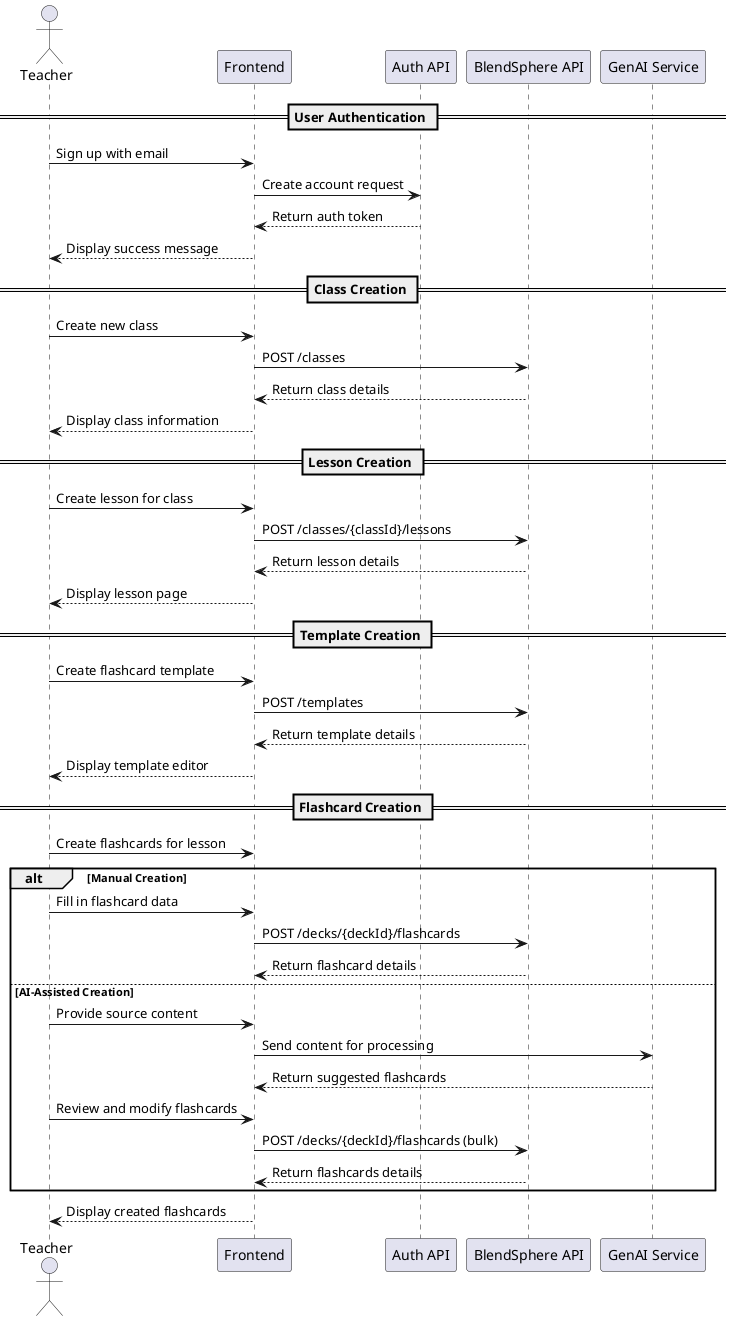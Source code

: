 @startuml Teacher Onboarding Journey

actor Teacher
participant Frontend
participant "Auth API" as Auth
participant "BlendSphere API" as API
participant "GenAI Service" as AI

== User Authentication ==
Teacher -> Frontend: Sign up with email
Frontend -> Auth: Create account request
Auth --> Frontend: Return auth token
Frontend --> Teacher: Display success message

== Class Creation ==
Teacher -> Frontend: Create new class
Frontend -> API: POST /classes
API --> Frontend: Return class details
Frontend --> Teacher: Display class information

== Lesson Creation ==
Teacher -> Frontend: Create lesson for class
Frontend -> API: POST /classes/{classId}/lessons
API --> Frontend: Return lesson details
Frontend --> Teacher: Display lesson page

== Template Creation ==
Teacher -> Frontend: Create flashcard template
Frontend -> API: POST /templates
API --> Frontend: Return template details
Frontend --> Teacher: Display template editor

== Flashcard Creation ==
Teacher -> Frontend: Create flashcards for lesson
alt Manual Creation
    Teacher -> Frontend: Fill in flashcard data
    Frontend -> API: POST /decks/{deckId}/flashcards
    API --> Frontend: Return flashcard details
else AI-Assisted Creation
    Teacher -> Frontend: Provide source content
    Frontend -> AI: Send content for processing
    AI --> Frontend: Return suggested flashcards
    Teacher -> Frontend: Review and modify flashcards
    Frontend -> API: POST /decks/{deckId}/flashcards (bulk)
    API --> Frontend: Return flashcards details
end
Frontend --> Teacher: Display created flashcards

@enduml

@startuml Student Participation Journey

actor Student
participant Frontend
participant "Auth API" as Auth
participant "BlendSphere API" as API

== User Authentication ==
Student -> Frontend: Sign up with email
Frontend -> Auth: Create account request
Auth --> Frontend: Return auth token
Frontend --> Student: Display success message

== Joining a Class ==
Student -> Frontend: Enter class code
Frontend -> API: POST /classes/join
API --> Frontend: Return class enrollment details
Frontend --> Student: Display class dashboard

== Accessing Class Materials ==
Student -> Frontend: View class lessons
Frontend -> API: GET /classes/{classId}/lessons
API --> Frontend: Return lessons list
Frontend --> Student: Display lessons

Student -> Frontend: View lesson materials
Frontend -> API: GET /lessons/{lessonId}
API --> Frontend: Return lesson details and resources
Frontend --> Student: Display lesson materials

== Flashcard Management ==
Student -> Frontend: View teacher's flashcards
Frontend -> API: GET /classes/{classId}/decks
API --> Frontend: Return decks list
Frontend --> Student: Display available decks

Student -> Frontend: Copy teacher's flashcards to personal deck
Frontend -> API: POST /decks/copy
API --> Frontend: Return new personal deck
Frontend --> Student: Display personal deck

Student -> Frontend: Create personal flashcards
Frontend -> API: POST /decks/{deckId}/flashcards
API --> Frontend: Return flashcard details
Frontend --> Student: Display created flashcards

@enduml

@startuml Daily Repetition Journey

actor User
participant Frontend
participant "BlendSphere API" as API
participant "FSRS Algorithm" as FSRS

== Login ==
User -> Frontend: Log in
Frontend -> API: Authenticate user
API --> Frontend: Return auth token
Frontend --> User: Display dashboard

== Flashcard Review ==
User -> Frontend: Start daily review
Frontend -> API: GET /review/due
API -> FSRS: Calculate due cards and retrievability
FSRS --> API: Return due flashcards with states
API --> Frontend: Return flashcards for review with states
Frontend --> User: Display first flashcard

loop For each flashcard
    User -> Frontend: View flashcard front
    Frontend -> Frontend: Start thinking time timer
    Frontend --> User: Display flashcard front
    User -> Frontend: Request answer
    Frontend -> Frontend: Record thinking time
    Frontend --> User: Display flashcard back
    User -> Frontend: Rate recall (Again/Hard/Good/Easy)
    Frontend -> API: POST /flashcards/{id}/review
    note right
        Includes:
        - Rating
        - Thinking time
        - Current state
        - Elapsed days
    end note
    API -> FSRS: Calculate new parameters
    note right
        Updates:
        - State
        - Difficulty
        - Stability
        - Retrievability
        - Next review date
    end note
    FSRS --> API: Return updated scheduling
    API --> Frontend: Return updated flashcard details
    Frontend --> User: Show next flashcard or state transition
end

== Review Summary ==
Frontend -> API: GET /sessions/{sessionId}
API --> Frontend: Return session statistics with FSRS metrics    Frontend --> User: Display review summary with:
note right
    Shows:
    - Cards by state
    - Average difficulty
    - Stability trends
    - Retention score
end note

@enduml

@enduml

@startuml AI-Assisted Flashcard Creation

actor User
participant Frontend
participant "BlendSphere API" as API
participant "GenAI Service" as AI

== Content Input ==
User -> Frontend: Input text content for flashcard generation
Frontend --> User: Display content preview

== AI Processing ==
User -> Frontend: Request AI-generated flashcards
Frontend -> API: POST /ai/generate-flashcards
API -> AI: Send content for processing
AI -> AI: Process content and generate flashcards
AI --> API: Return generated flashcards
API --> Frontend: Return AI suggestions
Frontend --> User: Display suggested flashcards

== Review and Refinement ==
User -> Frontend: Review and edit suggestions
Frontend --> User: Update flashcard display

== Save to Deck ==
User -> Frontend: Save selected flashcards to deck
Frontend -> API: POST /decks/{deckId}/flashcards (bulk)
API --> Frontend: Return saved flashcards
Frontend --> User: Display success message and deck

@enduml
